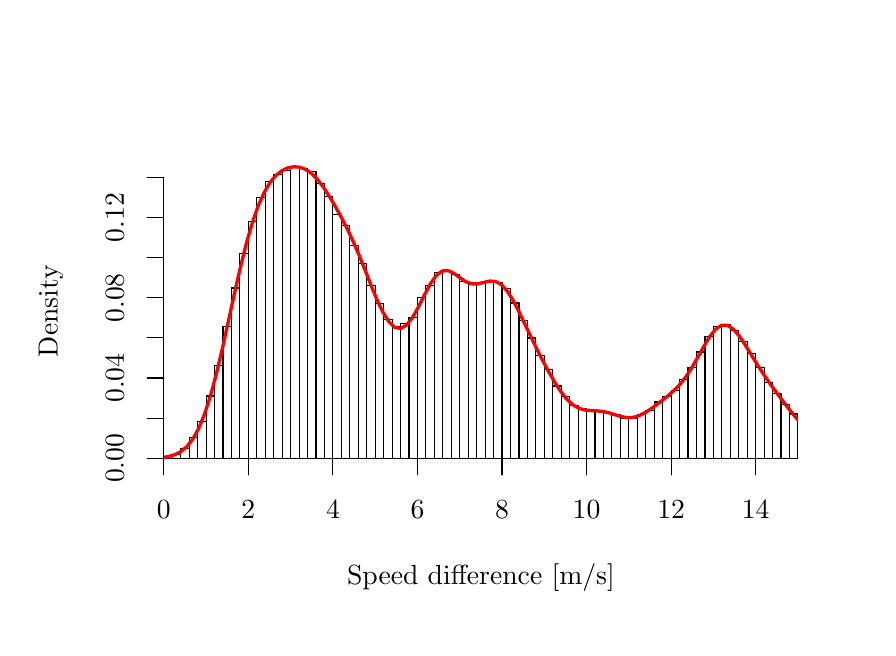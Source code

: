 % Created by tikzDevice version 0.12.3 on 2021-02-01 12:22:52
% !TEX encoding = UTF-8 Unicode
\begin{tikzpicture}[x=1pt,y=1pt]
\definecolor{fillColor}{RGB}{255,255,255}
\path[use as bounding box,fill=fillColor,fill opacity=0.00] (0,0) rectangle (303.53,216.81);
\begin{scope}
\path[clip] (  0.00,  0.00) rectangle (303.53,216.81);
\definecolor{drawColor}{RGB}{0,0,0}

\node[text=drawColor,anchor=base,inner sep=0pt, outer sep=0pt, scale=  1.00] at (163.77, 15.60) {Speed difference [m/s]};

\node[text=drawColor,rotate= 90.00,anchor=base,inner sep=0pt, outer sep=0pt, scale=  1.00] at ( 10.80,114.41) {Density};
\end{scope}
\begin{scope}
\path[clip] (  0.00,  0.00) rectangle (303.53,216.81);
\definecolor{drawColor}{RGB}{0,0,0}

\path[draw=drawColor,line width= 0.4pt,line join=round,line cap=round] ( 49.20, 61.20) -- (263.06, 61.20);

\path[draw=drawColor,line width= 0.4pt,line join=round,line cap=round] ( 49.20, 61.20) -- ( 49.20, 55.20);

\path[draw=drawColor,line width= 0.4pt,line join=round,line cap=round] ( 79.75, 61.20) -- ( 79.75, 55.20);

\path[draw=drawColor,line width= 0.4pt,line join=round,line cap=round] (110.30, 61.20) -- (110.30, 55.20);

\path[draw=drawColor,line width= 0.4pt,line join=round,line cap=round] (140.85, 61.20) -- (140.85, 55.20);

\path[draw=drawColor,line width= 0.4pt,line join=round,line cap=round] (171.40, 61.20) -- (171.40, 55.20);

\path[draw=drawColor,line width= 0.4pt,line join=round,line cap=round] (201.96, 61.20) -- (201.96, 55.20);

\path[draw=drawColor,line width= 0.4pt,line join=round,line cap=round] (232.51, 61.20) -- (232.51, 55.20);

\path[draw=drawColor,line width= 0.4pt,line join=round,line cap=round] (263.06, 61.20) -- (263.06, 55.20);

\node[text=drawColor,anchor=base,inner sep=0pt, outer sep=0pt, scale=  1.00] at ( 49.20, 39.60) {0};

\node[text=drawColor,anchor=base,inner sep=0pt, outer sep=0pt, scale=  1.00] at ( 79.75, 39.60) {2};

\node[text=drawColor,anchor=base,inner sep=0pt, outer sep=0pt, scale=  1.00] at (110.30, 39.60) {4};

\node[text=drawColor,anchor=base,inner sep=0pt, outer sep=0pt, scale=  1.00] at (140.85, 39.60) {6};

\node[text=drawColor,anchor=base,inner sep=0pt, outer sep=0pt, scale=  1.00] at (171.40, 39.60) {8};

\node[text=drawColor,anchor=base,inner sep=0pt, outer sep=0pt, scale=  1.00] at (201.96, 39.60) {10};

\node[text=drawColor,anchor=base,inner sep=0pt, outer sep=0pt, scale=  1.00] at (232.51, 39.60) {12};

\node[text=drawColor,anchor=base,inner sep=0pt, outer sep=0pt, scale=  1.00] at (263.06, 39.60) {14};

\path[draw=drawColor,line width= 0.4pt,line join=round,line cap=round] ( 49.20, 61.20) -- ( 49.20,162.69);

\path[draw=drawColor,line width= 0.4pt,line join=round,line cap=round] ( 49.20, 61.20) -- ( 43.20, 61.20);

\path[draw=drawColor,line width= 0.4pt,line join=round,line cap=round] ( 49.20, 75.70) -- ( 43.20, 75.70);

\path[draw=drawColor,line width= 0.4pt,line join=round,line cap=round] ( 49.20, 90.20) -- ( 43.20, 90.20);

\path[draw=drawColor,line width= 0.4pt,line join=round,line cap=round] ( 49.20,104.70) -- ( 43.20,104.70);

\path[draw=drawColor,line width= 0.4pt,line join=round,line cap=round] ( 49.20,119.19) -- ( 43.20,119.19);

\path[draw=drawColor,line width= 0.4pt,line join=round,line cap=round] ( 49.20,133.69) -- ( 43.20,133.69);

\path[draw=drawColor,line width= 0.4pt,line join=round,line cap=round] ( 49.20,148.19) -- ( 43.20,148.19);

\path[draw=drawColor,line width= 0.4pt,line join=round,line cap=round] ( 49.20,162.69) -- ( 43.20,162.69);

\node[text=drawColor,rotate= 90.00,anchor=base,inner sep=0pt, outer sep=0pt, scale=  1.00] at ( 34.80, 61.20) {0.00};

\node[text=drawColor,rotate= 90.00,anchor=base,inner sep=0pt, outer sep=0pt, scale=  1.00] at ( 34.80, 90.20) {0.04};

\node[text=drawColor,rotate= 90.00,anchor=base,inner sep=0pt, outer sep=0pt, scale=  1.00] at ( 34.80,119.19) {0.08};

\node[text=drawColor,rotate= 90.00,anchor=base,inner sep=0pt, outer sep=0pt, scale=  1.00] at ( 34.80,148.19) {0.12};
\end{scope}
\begin{scope}
\path[clip] ( 49.20, 61.20) rectangle (278.33,167.61);
\definecolor{drawColor}{RGB}{0,0,0}

\path[draw=drawColor,line width= 0.4pt,line join=round,line cap=round] ( -2.74, 61.20) rectangle (  0.32, 61.20);

\path[draw=drawColor,line width= 0.4pt,line join=round,line cap=round] (  0.32, 61.20) rectangle (  3.37, 61.20);

\path[draw=drawColor,line width= 0.4pt,line join=round,line cap=round] (  3.37, 61.20) rectangle (  6.43, 61.20);

\path[draw=drawColor,line width= 0.4pt,line join=round,line cap=round] (  6.43, 61.20) rectangle (  9.48, 61.20);

\path[draw=drawColor,line width= 0.4pt,line join=round,line cap=round] (  9.48, 61.20) rectangle ( 12.54, 61.20);

\path[draw=drawColor,line width= 0.4pt,line join=round,line cap=round] ( 12.54, 61.20) rectangle ( 15.59, 61.20);

\path[draw=drawColor,line width= 0.4pt,line join=round,line cap=round] ( 15.59, 61.20) rectangle ( 18.65, 61.20);

\path[draw=drawColor,line width= 0.4pt,line join=round,line cap=round] ( 18.65, 61.20) rectangle ( 21.70, 61.20);

\path[draw=drawColor,line width= 0.4pt,line join=round,line cap=round] ( 21.70, 61.20) rectangle ( 24.76, 61.20);

\path[draw=drawColor,line width= 0.4pt,line join=round,line cap=round] ( 24.76, 61.20) rectangle ( 27.81, 61.20);

\path[draw=drawColor,line width= 0.4pt,line join=round,line cap=round] ( 27.81, 61.20) rectangle ( 30.87, 61.20);

\path[draw=drawColor,line width= 0.4pt,line join=round,line cap=round] ( 30.87, 61.20) rectangle ( 33.92, 61.20);

\path[draw=drawColor,line width= 0.4pt,line join=round,line cap=round] ( 33.92, 61.20) rectangle ( 36.98, 61.20);

\path[draw=drawColor,line width= 0.4pt,line join=round,line cap=round] ( 36.98, 61.20) rectangle ( 40.03, 61.20);

\path[draw=drawColor,line width= 0.4pt,line join=round,line cap=round] ( 40.03, 61.20) rectangle ( 43.09, 61.21);

\path[draw=drawColor,line width= 0.4pt,line join=round,line cap=round] ( 43.09, 61.20) rectangle ( 46.14, 61.27);

\path[draw=drawColor,line width= 0.4pt,line join=round,line cap=round] ( 46.14, 61.20) rectangle ( 49.20, 61.46);

\path[draw=drawColor,line width= 0.4pt,line join=round,line cap=round] ( 49.20, 61.20) rectangle ( 52.26, 61.83);

\path[draw=drawColor,line width= 0.4pt,line join=round,line cap=round] ( 52.26, 61.20) rectangle ( 55.31, 62.73);

\path[draw=drawColor,line width= 0.4pt,line join=round,line cap=round] ( 55.31, 61.20) rectangle ( 58.37, 64.70);

\path[draw=drawColor,line width= 0.4pt,line join=round,line cap=round] ( 58.37, 61.20) rectangle ( 61.42, 68.79);

\path[draw=drawColor,line width= 0.4pt,line join=round,line cap=round] ( 61.42, 61.20) rectangle ( 64.48, 74.61);

\path[draw=drawColor,line width= 0.4pt,line join=round,line cap=round] ( 64.48, 61.20) rectangle ( 67.53, 83.73);

\path[draw=drawColor,line width= 0.4pt,line join=round,line cap=round] ( 67.53, 61.20) rectangle ( 70.59, 94.80);

\path[draw=drawColor,line width= 0.4pt,line join=round,line cap=round] ( 70.59, 61.20) rectangle ( 73.64,108.87);

\path[draw=drawColor,line width= 0.4pt,line join=round,line cap=round] ( 73.64, 61.20) rectangle ( 76.70,122.74);

\path[draw=drawColor,line width= 0.4pt,line join=round,line cap=round] ( 76.70, 61.20) rectangle ( 79.75,135.21);

\path[draw=drawColor,line width= 0.4pt,line join=round,line cap=round] ( 79.75, 61.20) rectangle ( 82.81,146.85);

\path[draw=drawColor,line width= 0.4pt,line join=round,line cap=round] ( 82.81, 61.20) rectangle ( 85.86,155.48);

\path[draw=drawColor,line width= 0.4pt,line join=round,line cap=round] ( 85.86, 61.20) rectangle ( 88.92,161.34);

\path[draw=drawColor,line width= 0.4pt,line join=round,line cap=round] ( 88.92, 61.20) rectangle ( 91.97,163.85);

\path[draw=drawColor,line width= 0.4pt,line join=round,line cap=round] ( 91.97, 61.20) rectangle ( 95.03,165.21);

\path[draw=drawColor,line width= 0.4pt,line join=round,line cap=round] ( 95.03, 61.20) rectangle ( 98.08,166.24);

\path[draw=drawColor,line width= 0.4pt,line join=round,line cap=round] ( 98.08, 61.20) rectangle (101.14,165.85);

\path[draw=drawColor,line width= 0.4pt,line join=round,line cap=round] (101.14, 61.20) rectangle (104.19,164.74);

\path[draw=drawColor,line width= 0.4pt,line join=round,line cap=round] (104.19, 61.20) rectangle (107.25,160.42);

\path[draw=drawColor,line width= 0.4pt,line join=round,line cap=round] (107.25, 61.20) rectangle (110.30,155.81);

\path[draw=drawColor,line width= 0.4pt,line join=round,line cap=round] (110.30, 61.20) rectangle (113.36,149.35);

\path[draw=drawColor,line width= 0.4pt,line join=round,line cap=round] (113.36, 61.20) rectangle (116.41,145.23);

\path[draw=drawColor,line width= 0.4pt,line join=round,line cap=round] (116.41, 61.20) rectangle (119.47,137.98);

\path[draw=drawColor,line width= 0.4pt,line join=round,line cap=round] (119.47, 61.20) rectangle (122.52,131.73);

\path[draw=drawColor,line width= 0.4pt,line join=round,line cap=round] (122.52, 61.20) rectangle (125.58,123.54);

\path[draw=drawColor,line width= 0.4pt,line join=round,line cap=round] (125.58, 61.20) rectangle (128.63,117.26);

\path[draw=drawColor,line width= 0.4pt,line join=round,line cap=round] (128.63, 61.20) rectangle (131.69,111.30);

\path[draw=drawColor,line width= 0.4pt,line join=round,line cap=round] (131.69, 61.20) rectangle (134.74,108.69);

\path[draw=drawColor,line width= 0.4pt,line join=round,line cap=round] (134.74, 61.20) rectangle (137.80,109.98);

\path[draw=drawColor,line width= 0.4pt,line join=round,line cap=round] (137.80, 61.20) rectangle (140.85,112.01);

\path[draw=drawColor,line width= 0.4pt,line join=round,line cap=round] (140.85, 61.20) rectangle (143.91,119.27);

\path[draw=drawColor,line width= 0.4pt,line join=round,line cap=round] (143.91, 61.20) rectangle (146.96,123.61);

\path[draw=drawColor,line width= 0.4pt,line join=round,line cap=round] (146.96, 61.20) rectangle (150.02,128.48);

\path[draw=drawColor,line width= 0.4pt,line join=round,line cap=round] (150.02, 61.20) rectangle (153.07,128.65);

\path[draw=drawColor,line width= 0.4pt,line join=round,line cap=round] (153.07, 61.20) rectangle (156.13,127.60);

\path[draw=drawColor,line width= 0.4pt,line join=round,line cap=round] (156.13, 61.20) rectangle (159.18,125.14);

\path[draw=drawColor,line width= 0.4pt,line join=round,line cap=round] (159.18, 61.20) rectangle (162.24,124.11);

\path[draw=drawColor,line width= 0.4pt,line join=round,line cap=round] (162.24, 61.20) rectangle (165.29,124.22);

\path[draw=drawColor,line width= 0.4pt,line join=round,line cap=round] (165.29, 61.20) rectangle (168.35,125.20);

\path[draw=drawColor,line width= 0.4pt,line join=round,line cap=round] (168.35, 61.20) rectangle (171.40,124.60);

\path[draw=drawColor,line width= 0.4pt,line join=round,line cap=round] (171.40, 61.20) rectangle (174.46,122.71);

\path[draw=drawColor,line width= 0.4pt,line join=round,line cap=round] (174.46, 61.20) rectangle (177.52,117.32);

\path[draw=drawColor,line width= 0.4pt,line join=round,line cap=round] (177.52, 61.20) rectangle (180.57,110.99);

\path[draw=drawColor,line width= 0.4pt,line join=round,line cap=round] (180.57, 61.20) rectangle (183.63,104.66);

\path[draw=drawColor,line width= 0.4pt,line join=round,line cap=round] (183.63, 61.20) rectangle (186.68, 98.49);

\path[draw=drawColor,line width= 0.4pt,line join=round,line cap=round] (186.68, 61.20) rectangle (189.74, 93.24);

\path[draw=drawColor,line width= 0.4pt,line join=round,line cap=round] (189.74, 61.20) rectangle (192.79, 87.34);

\path[draw=drawColor,line width= 0.4pt,line join=round,line cap=round] (192.79, 61.20) rectangle (195.85, 83.47);

\path[draw=drawColor,line width= 0.4pt,line join=round,line cap=round] (195.85, 61.20) rectangle (198.90, 80.19);

\path[draw=drawColor,line width= 0.4pt,line join=round,line cap=round] (198.90, 61.20) rectangle (201.96, 79.05);

\path[draw=drawColor,line width= 0.4pt,line join=round,line cap=round] (201.96, 61.20) rectangle (205.01, 78.20);

\path[draw=drawColor,line width= 0.4pt,line join=round,line cap=round] (205.01, 61.20) rectangle (208.07, 78.55);

\path[draw=drawColor,line width= 0.4pt,line join=round,line cap=round] (208.07, 61.20) rectangle (211.12, 77.69);

\path[draw=drawColor,line width= 0.4pt,line join=round,line cap=round] (211.12, 61.20) rectangle (214.18, 76.92);

\path[draw=drawColor,line width= 0.4pt,line join=round,line cap=round] (214.18, 61.20) rectangle (217.23, 75.71);

\path[draw=drawColor,line width= 0.4pt,line join=round,line cap=round] (217.23, 61.20) rectangle (220.29, 75.74);

\path[draw=drawColor,line width= 0.4pt,line join=round,line cap=round] (220.29, 61.20) rectangle (223.34, 77.04);

\path[draw=drawColor,line width= 0.4pt,line join=round,line cap=round] (223.34, 61.20) rectangle (226.40, 78.57);

\path[draw=drawColor,line width= 0.4pt,line join=round,line cap=round] (226.40, 61.20) rectangle (229.45, 81.55);

\path[draw=drawColor,line width= 0.4pt,line join=round,line cap=round] (229.45, 61.20) rectangle (232.51, 83.64);

\path[draw=drawColor,line width= 0.4pt,line join=round,line cap=round] (232.51, 61.20) rectangle (235.56, 85.85);

\path[draw=drawColor,line width= 0.4pt,line join=round,line cap=round] (235.56, 61.20) rectangle (238.62, 89.66);

\path[draw=drawColor,line width= 0.4pt,line join=round,line cap=round] (238.62, 61.20) rectangle (241.67, 94.17);

\path[draw=drawColor,line width= 0.4pt,line join=round,line cap=round] (241.67, 61.20) rectangle (244.73, 99.62);

\path[draw=drawColor,line width= 0.4pt,line join=round,line cap=round] (244.73, 61.20) rectangle (247.78,105.33);

\path[draw=drawColor,line width= 0.4pt,line join=round,line cap=round] (247.78, 61.20) rectangle (250.84,108.83);

\path[draw=drawColor,line width= 0.4pt,line join=round,line cap=round] (250.84, 61.20) rectangle (253.89,109.39);

\path[draw=drawColor,line width= 0.4pt,line join=round,line cap=round] (253.89, 61.20) rectangle (256.95,107.23);

\path[draw=drawColor,line width= 0.4pt,line join=round,line cap=round] (256.95, 61.20) rectangle (260.00,103.29);

\path[draw=drawColor,line width= 0.4pt,line join=round,line cap=round] (260.00, 61.20) rectangle (263.06, 98.91);

\path[draw=drawColor,line width= 0.4pt,line join=round,line cap=round] (263.06, 61.20) rectangle (266.11, 93.99);

\path[draw=drawColor,line width= 0.4pt,line join=round,line cap=round] (266.11, 61.20) rectangle (269.17, 88.44);

\path[draw=drawColor,line width= 0.4pt,line join=round,line cap=round] (269.17, 61.20) rectangle (272.22, 84.54);

\path[draw=drawColor,line width= 0.4pt,line join=round,line cap=round] (272.22, 61.20) rectangle (275.28, 80.69);

\path[draw=drawColor,line width= 0.4pt,line join=round,line cap=round] (275.28, 61.20) rectangle (278.33, 77.20);

\path[draw=drawColor,line width= 0.4pt,line join=round,line cap=round] (278.33, 61.20) rectangle (281.39, 73.09);

\path[draw=drawColor,line width= 0.4pt,line join=round,line cap=round] (281.39, 61.20) rectangle (284.44, 70.50);

\path[draw=drawColor,line width= 0.4pt,line join=round,line cap=round] (284.44, 61.20) rectangle (287.50, 67.88);

\path[draw=drawColor,line width= 0.4pt,line join=round,line cap=round] (287.50, 61.20) rectangle (290.55, 66.40);

\path[draw=drawColor,line width= 0.4pt,line join=round,line cap=round] (290.55, 61.20) rectangle (293.61, 64.88);

\path[draw=drawColor,line width= 0.4pt,line join=round,line cap=round] (293.61, 61.20) rectangle (296.66, 63.91);

\path[draw=drawColor,line width= 0.4pt,line join=round,line cap=round] (296.66, 61.20) rectangle (299.72, 63.11);

\path[draw=drawColor,line width= 0.4pt,line join=round,line cap=round] (299.72, 61.20) rectangle (302.77, 62.45);

\path[draw=drawColor,line width= 0.4pt,line join=round,line cap=round] (302.77, 61.20) rectangle (305.83, 62.05);
\definecolor{drawColor}{RGB}{255,0,0}

\path[draw=drawColor,line width= 1.2pt,line join=round,line cap=round] (  0.00, 61.20) --
	(  1.66, 61.20) --
	(  3.80, 61.20) --
	(  5.95, 61.20) --
	(  8.10, 61.20) --
	( 10.24, 61.20) --
	( 12.39, 61.20) --
	( 14.54, 61.20) --
	( 16.69, 61.20) --
	( 18.83, 61.20) --
	( 20.98, 61.20) --
	( 23.13, 61.20) --
	( 25.27, 61.20) --
	( 27.42, 61.20) --
	( 29.57, 61.20) --
	( 31.72, 61.20) --
	( 33.86, 61.20) --
	( 36.01, 61.20) --
	( 38.16, 61.20) --
	( 40.30, 61.21) --
	( 42.45, 61.23) --
	( 44.60, 61.26) --
	( 46.75, 61.35) --
	( 48.89, 61.53) --
	( 51.04, 61.88) --
	( 53.19, 62.52) --
	( 55.33, 63.62) --
	( 57.48, 65.40) --
	( 59.63, 68.11) --
	( 61.78, 71.99) --
	( 63.92, 77.22) --
	( 66.07, 83.88) --
	( 68.22, 91.88) --
	( 70.36,100.95) --
	( 72.51,110.68) --
	( 74.66,120.53) --
	( 76.81,129.99) --
	( 78.95,138.62) --
	( 81.10,146.10) --
	( 83.25,152.29) --
	( 85.40,157.16) --
	( 87.54,160.81) --
	( 89.69,163.40) --
	( 91.84,165.12) --
	( 93.98,166.14) --
	( 96.13,166.56) --
	( 98.28,166.40) --
	(100.43,165.62) --
	(102.57,164.15) --
	(104.72,161.96) --
	(106.87,159.14) --
	(109.01,155.84) --
	(111.16,152.20) --
	(113.31,148.31) --
	(115.46,144.13) --
	(117.60,139.58) --
	(119.75,134.60) --
	(121.90,129.27) --
	(124.04,123.80) --
	(126.19,118.58) --
	(128.34,114.03) --
	(130.49,110.56) --
	(132.63,108.51) --
	(134.78,108.10) --
	(136.93,109.35) --
	(139.07,112.10) --
	(141.22,115.94) --
	(143.37,120.24) --
	(145.52,124.25) --
	(147.66,127.29) --
	(149.81,128.90) --
	(151.96,129.02) --
	(154.10,127.98) --
	(156.25,126.41) --
	(158.40,124.99) --
	(160.55,124.22) --
	(162.69,124.23) --
	(164.84,124.75) --
	(166.99,125.25) --
	(169.13,125.10) --
	(171.28,123.89) --
	(173.43,121.45) --
	(175.58,117.95) --
	(177.72,113.74) --
	(179.87,109.23) --
	(182.02,104.70) --
	(184.17,100.31) --
	(186.31, 96.11) --
	(188.46, 92.13) --
	(190.61, 88.44) --
	(192.75, 85.16) --
	(194.90, 82.47) --
	(197.05, 80.49) --
	(199.20, 79.26) --
	(201.34, 78.66) --
	(203.49, 78.45) --
	(205.64, 78.35) --
	(207.78, 78.12) --
	(209.93, 77.65) --
	(212.08, 76.99) --
	(214.23, 76.34) --
	(216.37, 75.93) --
	(218.52, 75.96) --
	(220.67, 76.51) --
	(222.81, 77.53) --
	(224.96, 78.90) --
	(227.11, 80.46) --
	(229.26, 82.11) --
	(231.40, 83.82) --
	(233.55, 85.70) --
	(235.70, 87.92) --
	(237.84, 90.65) --
	(239.99, 93.96) --
	(242.14, 97.71) --
	(244.29,101.60) --
	(246.43,105.14) --
	(248.58,107.84) --
	(250.73,109.27) --
	(252.87,109.26) --
	(255.02,107.85) --
	(257.17,105.33) --
	(259.32,102.11) --
	(261.46, 98.60) --
	(263.61, 95.11) --
	(265.76, 91.78) --
	(267.90, 88.65) --
	(270.05, 85.67) --
	(272.20, 82.78) --
	(274.35, 79.96) --
	(276.49, 77.24) --
	(278.64, 74.70) --
	(280.79, 72.40) --
	(282.94, 70.40) --
	(285.08, 68.70) --
	(287.23, 67.30) --
	(289.38, 66.15) --
	(291.52, 65.20) --
	(293.67, 64.42) --
	(295.82, 63.76) --
	(297.97, 63.20) --
	(300.11, 62.72) --
	(302.26, 62.32) --
	(303.53, 62.12);
\end{scope}
\end{tikzpicture}
